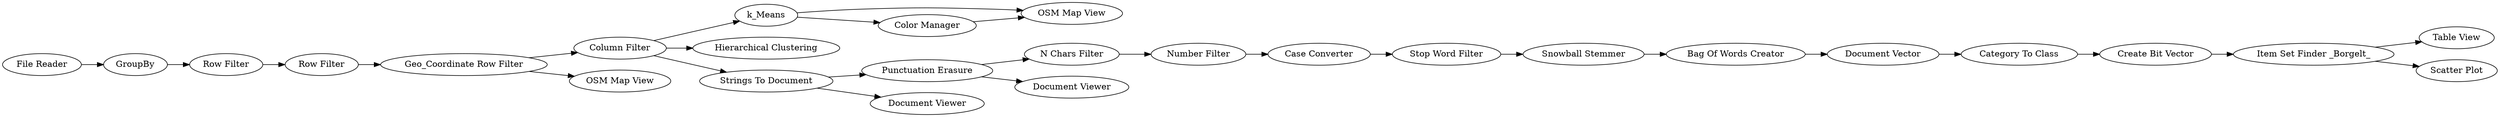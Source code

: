 digraph {
	20 -> 21
	12 -> 14
	13 -> 14
	21 -> 25
	27 -> 28
	12 -> 13
	18 -> 19
	30 -> 31
	31 -> 32
	29 -> 30
	11 -> 16
	11 -> 17
	31 -> 33
	5 -> 15
	26 -> 27
	1 -> 2
	17 -> 18
	11 -> 12
	25 -> 26
	8 -> 11
	18 -> 24
	15 -> 8
	17 -> 23
	8 -> 10
	19 -> 20
	2 -> 5
	28 -> 29
	27 [label="Bag Of Words Creator"]
	18 [label="Punctuation Erasure"]
	21 [label="Case Converter"]
	26 [label="Snowball Stemmer"]
	8 [label="Geo_Coordinate Row Filter"]
	32 [label="Table View"]
	17 [label="Strings To Document"]
	19 [label="N Chars Filter"]
	24 [label="Document Viewer"]
	31 [label="Item Set Finder _Borgelt_"]
	15 [label="Row Filter"]
	25 [label="Stop Word Filter"]
	12 [label=k_Means]
	10 [label="OSM Map View"]
	16 [label="Hierarchical Clustering"]
	1 [label="File Reader"]
	28 [label="Document Vector"]
	11 [label="Column Filter"]
	23 [label="Document Viewer"]
	14 [label="OSM Map View"]
	5 [label="Row Filter"]
	13 [label="Color Manager"]
	20 [label="Number Filter"]
	29 [label="Category To Class"]
	33 [label="Scatter Plot"]
	30 [label="Create Bit Vector"]
	2 [label=GroupBy]
	rankdir=LR
}
